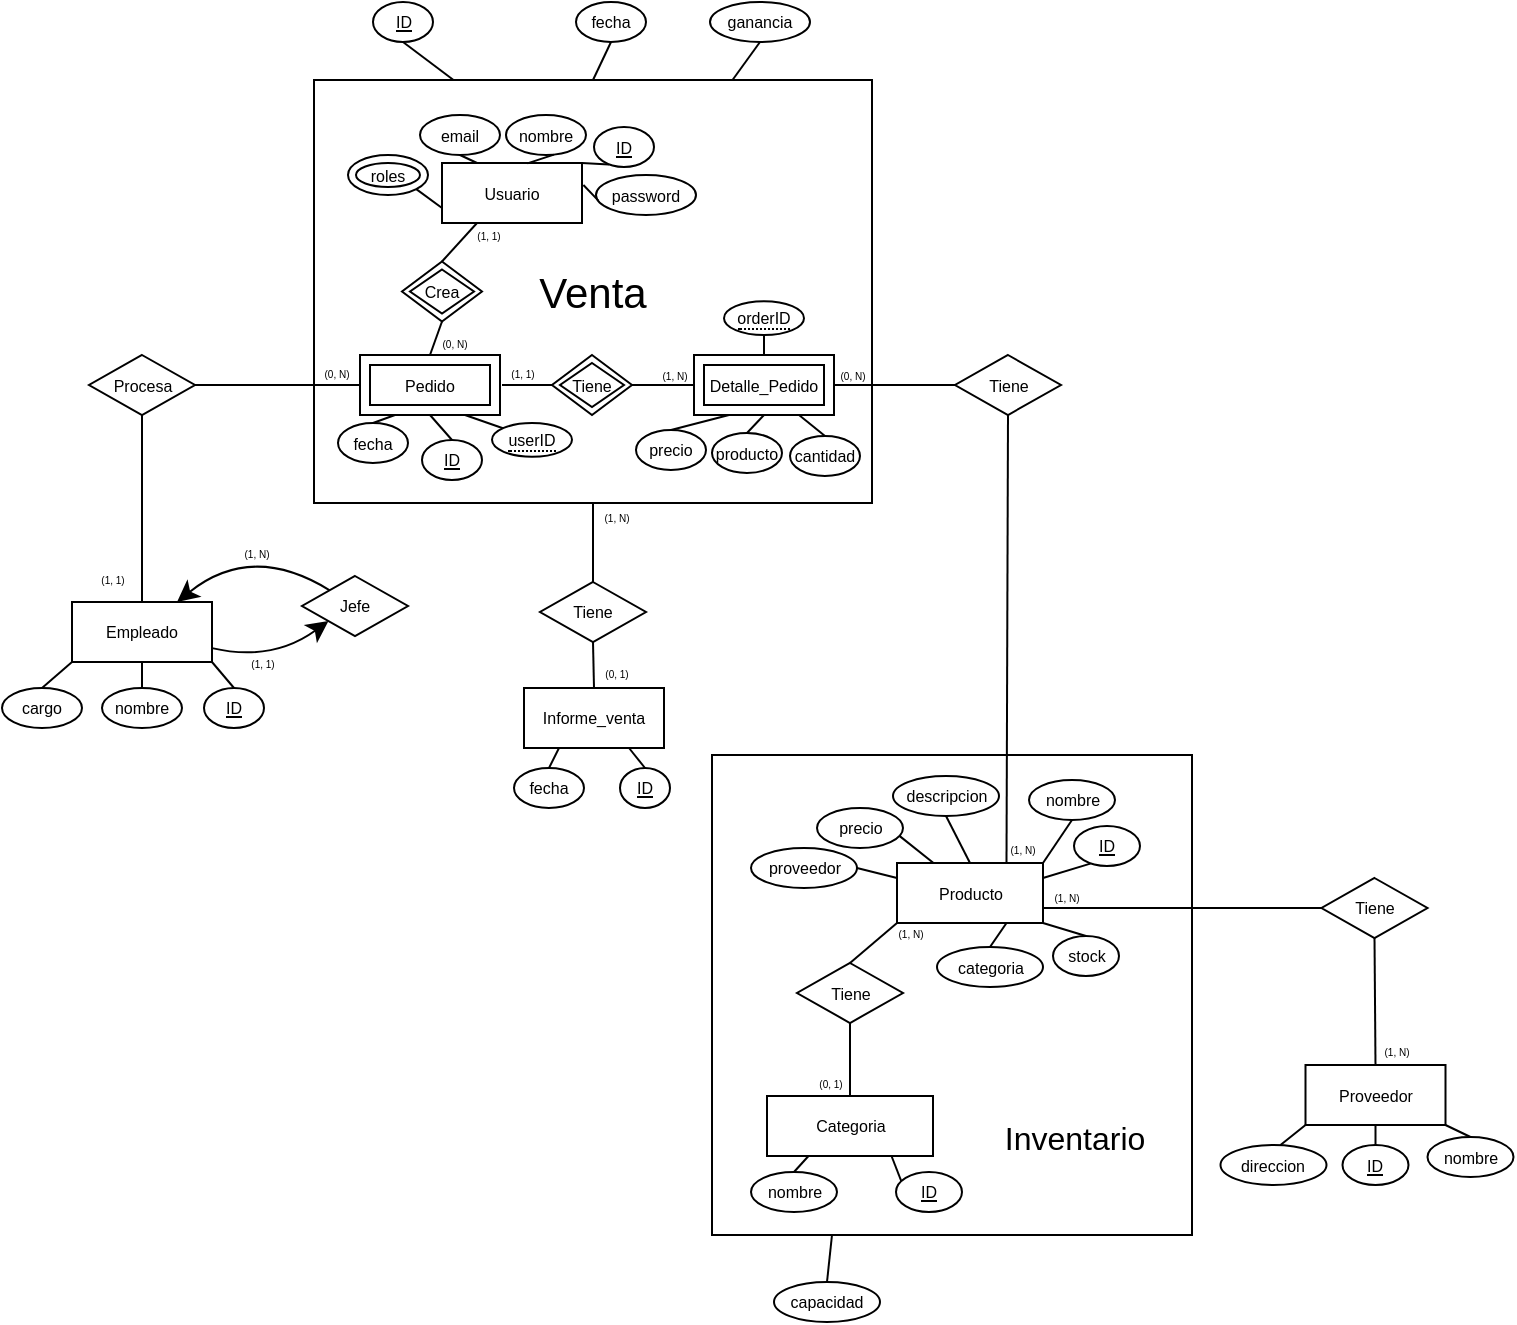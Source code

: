 <mxfile version="22.0.4" type="github">
  <diagram id="R2lEEEUBdFMjLlhIrx00" name="Page-1">
    <mxGraphModel dx="670" dy="298" grid="1" gridSize="10" guides="1" tooltips="1" connect="1" arrows="1" fold="1" page="1" pageScale="1" pageWidth="850" pageHeight="1100" background="none" math="0" shadow="0" extFonts="Permanent Marker^https://fonts.googleapis.com/css?family=Permanent+Marker">
      <root>
        <mxCell id="0" />
        <mxCell id="1" parent="0" />
        <mxCell id="mN9uIAr1oCqCLTwYiSw4-183" value="" style="whiteSpace=wrap;html=1;aspect=fixed;fontSize=16;" parent="1" vertex="1">
          <mxGeometry x="403" y="587.5" width="240" height="240" as="geometry" />
        </mxCell>
        <mxCell id="mN9uIAr1oCqCLTwYiSw4-112" value="Venta" style="whiteSpace=wrap;html=1;align=center;fontSize=21;shadow=0;" parent="1" vertex="1">
          <mxGeometry x="204" y="250" width="279" height="211.5" as="geometry" />
        </mxCell>
        <mxCell id="mN9uIAr1oCqCLTwYiSw4-1" value="Usuario" style="rounded=0;whiteSpace=wrap;html=1;fontSize=8;labelBackgroundColor=none;shadow=0;" parent="1" vertex="1">
          <mxGeometry x="268" y="291.5" width="70" height="30" as="geometry" />
        </mxCell>
        <mxCell id="mN9uIAr1oCqCLTwYiSw4-2" value="" style="endArrow=none;html=1;rounded=0;exitX=1;exitY=0;exitDx=0;exitDy=0;entryX=0.248;entryY=0.94;entryDx=0;entryDy=0;entryPerimeter=0;labelBackgroundColor=none;fontColor=default;shadow=0;" parent="1" source="mN9uIAr1oCqCLTwYiSw4-1" target="mN9uIAr1oCqCLTwYiSw4-3" edge="1">
          <mxGeometry width="50" height="50" relative="1" as="geometry">
            <mxPoint x="348" y="331.5" as="sourcePoint" />
            <mxPoint x="358" y="281.5" as="targetPoint" />
          </mxGeometry>
        </mxCell>
        <mxCell id="mN9uIAr1oCqCLTwYiSw4-3" value="&lt;u style=&quot;font-size: 8px;&quot;&gt;ID&lt;/u&gt;" style="ellipse;whiteSpace=wrap;html=1;rounded=0;labelBackgroundColor=none;fontSize=8;shadow=0;" parent="1" vertex="1">
          <mxGeometry x="344" y="273.5" width="30" height="20" as="geometry" />
        </mxCell>
        <mxCell id="mN9uIAr1oCqCLTwYiSw4-4" value="&lt;font style=&quot;font-size: 8px;&quot;&gt;nombre&lt;/font&gt;" style="ellipse;whiteSpace=wrap;html=1;rounded=0;labelBackgroundColor=none;fontSize=8;shadow=0;" parent="1" vertex="1">
          <mxGeometry x="300" y="267.5" width="40" height="20" as="geometry" />
        </mxCell>
        <mxCell id="mN9uIAr1oCqCLTwYiSw4-5" value="" style="endArrow=none;html=1;rounded=0;entryX=0.6;entryY=0.99;entryDx=0;entryDy=0;entryPerimeter=0;exitX=0.61;exitY=0.007;exitDx=0;exitDy=0;exitPerimeter=0;labelBackgroundColor=none;fontColor=default;shadow=0;" parent="1" source="mN9uIAr1oCqCLTwYiSw4-1" target="mN9uIAr1oCqCLTwYiSw4-4" edge="1">
          <mxGeometry width="50" height="50" relative="1" as="geometry">
            <mxPoint x="288" y="311.5" as="sourcePoint" />
            <mxPoint x="318" y="281.5" as="targetPoint" />
            <Array as="points" />
          </mxGeometry>
        </mxCell>
        <mxCell id="mN9uIAr1oCqCLTwYiSw4-6" value="email" style="ellipse;whiteSpace=wrap;html=1;rounded=0;labelBackgroundColor=none;fontSize=8;shadow=0;" parent="1" vertex="1">
          <mxGeometry x="257" y="267.5" width="40" height="20" as="geometry" />
        </mxCell>
        <mxCell id="mN9uIAr1oCqCLTwYiSw4-7" value="" style="endArrow=none;html=1;rounded=0;entryX=0.5;entryY=1;entryDx=0;entryDy=0;exitX=0.25;exitY=0;exitDx=0;exitDy=0;labelBackgroundColor=none;fontColor=default;shadow=0;" parent="1" source="mN9uIAr1oCqCLTwYiSw4-1" target="mN9uIAr1oCqCLTwYiSw4-6" edge="1">
          <mxGeometry width="50" height="50" relative="1" as="geometry">
            <mxPoint x="218" y="341.5" as="sourcePoint" />
            <mxPoint x="268" y="291.5" as="targetPoint" />
          </mxGeometry>
        </mxCell>
        <mxCell id="mN9uIAr1oCqCLTwYiSw4-9" value="&lt;font style=&quot;font-size: 8px;&quot;&gt;password&lt;/font&gt;" style="ellipse;whiteSpace=wrap;html=1;rounded=0;labelBackgroundColor=none;fontSize=8;shadow=0;" parent="1" vertex="1">
          <mxGeometry x="345" y="297.5" width="50" height="20" as="geometry" />
        </mxCell>
        <mxCell id="mN9uIAr1oCqCLTwYiSw4-11" value="" style="endArrow=none;html=1;rounded=0;entryX=0.024;entryY=0.64;entryDx=0;entryDy=0;entryPerimeter=0;exitX=1.01;exitY=0.367;exitDx=0;exitDy=0;exitPerimeter=0;labelBackgroundColor=none;fontColor=default;shadow=0;" parent="1" source="mN9uIAr1oCqCLTwYiSw4-1" target="mN9uIAr1oCqCLTwYiSw4-9" edge="1">
          <mxGeometry width="50" height="50" relative="1" as="geometry">
            <mxPoint x="338" y="381.5" as="sourcePoint" />
            <mxPoint x="388" y="331.5" as="targetPoint" />
          </mxGeometry>
        </mxCell>
        <mxCell id="mN9uIAr1oCqCLTwYiSw4-24" value="" style="endArrow=none;html=1;rounded=0;entryX=0;entryY=0.75;entryDx=0;entryDy=0;exitX=1;exitY=1;exitDx=0;exitDy=0;labelBackgroundColor=none;fontColor=default;shadow=0;" parent="1" source="mN9uIAr1oCqCLTwYiSw4-73" target="mN9uIAr1oCqCLTwYiSw4-1" edge="1">
          <mxGeometry width="50" height="50" relative="1" as="geometry">
            <mxPoint x="308" y="341.5" as="sourcePoint" />
            <mxPoint x="408" y="331.5" as="targetPoint" />
          </mxGeometry>
        </mxCell>
        <mxCell id="mN9uIAr1oCqCLTwYiSw4-33" value="Producto" style="rounded=0;whiteSpace=wrap;html=1;fontSize=8;labelBackgroundColor=none;shadow=0;" parent="1" vertex="1">
          <mxGeometry x="495.5" y="641.5" width="73" height="30" as="geometry" />
        </mxCell>
        <mxCell id="mN9uIAr1oCqCLTwYiSw4-34" value="" style="endArrow=none;html=1;rounded=0;exitX=1;exitY=0.25;exitDx=0;exitDy=0;entryX=0.248;entryY=0.94;entryDx=0;entryDy=0;entryPerimeter=0;labelBackgroundColor=none;fontColor=default;shadow=0;" parent="1" source="mN9uIAr1oCqCLTwYiSw4-33" target="mN9uIAr1oCqCLTwYiSw4-35" edge="1">
          <mxGeometry width="50" height="50" relative="1" as="geometry">
            <mxPoint x="575.5" y="681.5" as="sourcePoint" />
            <mxPoint x="585.5" y="631.5" as="targetPoint" />
          </mxGeometry>
        </mxCell>
        <mxCell id="mN9uIAr1oCqCLTwYiSw4-35" value="&lt;u style=&quot;font-size: 8px;&quot;&gt;ID&lt;/u&gt;" style="ellipse;whiteSpace=wrap;html=1;rounded=0;labelBackgroundColor=none;fontSize=8;shadow=0;" parent="1" vertex="1">
          <mxGeometry x="584" y="623" width="33" height="20" as="geometry" />
        </mxCell>
        <mxCell id="mN9uIAr1oCqCLTwYiSw4-36" value="&lt;font style=&quot;font-size: 8px;&quot;&gt;nombre&lt;/font&gt;" style="ellipse;whiteSpace=wrap;html=1;rounded=0;labelBackgroundColor=none;fontSize=8;shadow=0;" parent="1" vertex="1">
          <mxGeometry x="561.5" y="600" width="43" height="20" as="geometry" />
        </mxCell>
        <mxCell id="mN9uIAr1oCqCLTwYiSw4-37" value="" style="endArrow=none;html=1;rounded=0;entryX=0.5;entryY=1;entryDx=0;entryDy=0;exitX=1;exitY=0;exitDx=0;exitDy=0;labelBackgroundColor=none;fontColor=default;shadow=0;" parent="1" source="mN9uIAr1oCqCLTwYiSw4-33" target="mN9uIAr1oCqCLTwYiSw4-36" edge="1">
          <mxGeometry width="50" height="50" relative="1" as="geometry">
            <mxPoint x="515.5" y="661.5" as="sourcePoint" />
            <mxPoint x="545.5" y="631.5" as="targetPoint" />
            <Array as="points" />
          </mxGeometry>
        </mxCell>
        <mxCell id="mN9uIAr1oCqCLTwYiSw4-38" value="descripcion" style="ellipse;whiteSpace=wrap;html=1;rounded=0;labelBackgroundColor=none;fontSize=8;shadow=0;" parent="1" vertex="1">
          <mxGeometry x="493.5" y="598" width="53" height="20" as="geometry" />
        </mxCell>
        <mxCell id="mN9uIAr1oCqCLTwYiSw4-39" value="" style="endArrow=none;html=1;rounded=0;exitX=0.5;exitY=0;exitDx=0;exitDy=0;labelBackgroundColor=none;fontColor=default;shadow=0;entryX=0.5;entryY=1;entryDx=0;entryDy=0;" parent="1" source="mN9uIAr1oCqCLTwYiSw4-33" target="mN9uIAr1oCqCLTwYiSw4-38" edge="1">
          <mxGeometry width="50" height="50" relative="1" as="geometry">
            <mxPoint x="445.5" y="691.5" as="sourcePoint" />
            <mxPoint x="514" y="621" as="targetPoint" />
          </mxGeometry>
        </mxCell>
        <mxCell id="mN9uIAr1oCqCLTwYiSw4-40" value="&lt;font style=&quot;font-size: 8px;&quot;&gt;stock&lt;/font&gt;" style="ellipse;whiteSpace=wrap;html=1;rounded=0;labelBackgroundColor=none;fontSize=8;shadow=0;" parent="1" vertex="1">
          <mxGeometry x="573.5" y="678" width="33" height="20" as="geometry" />
        </mxCell>
        <mxCell id="mN9uIAr1oCqCLTwYiSw4-41" value="" style="endArrow=none;html=1;rounded=0;entryX=0.5;entryY=0;entryDx=0;entryDy=0;exitX=1;exitY=1;exitDx=0;exitDy=0;labelBackgroundColor=none;fontColor=default;shadow=0;" parent="1" source="mN9uIAr1oCqCLTwYiSw4-33" target="mN9uIAr1oCqCLTwYiSw4-40" edge="1">
          <mxGeometry width="50" height="50" relative="1" as="geometry">
            <mxPoint x="565.5" y="731.5" as="sourcePoint" />
            <mxPoint x="615.5" y="681.5" as="targetPoint" />
          </mxGeometry>
        </mxCell>
        <mxCell id="mN9uIAr1oCqCLTwYiSw4-42" value="precio" style="ellipse;whiteSpace=wrap;html=1;rounded=0;labelBackgroundColor=none;fontSize=8;shadow=0;" parent="1" vertex="1">
          <mxGeometry x="455.5" y="614" width="43" height="20" as="geometry" />
        </mxCell>
        <mxCell id="mN9uIAr1oCqCLTwYiSw4-43" value="" style="endArrow=none;html=1;rounded=0;entryX=0.955;entryY=0.69;entryDx=0;entryDy=0;entryPerimeter=0;exitX=0.25;exitY=0;exitDx=0;exitDy=0;labelBackgroundColor=none;fontColor=default;shadow=0;" parent="1" source="mN9uIAr1oCqCLTwYiSw4-33" target="mN9uIAr1oCqCLTwYiSw4-42" edge="1">
          <mxGeometry width="50" height="50" relative="1" as="geometry">
            <mxPoint x="515.5" y="731.5" as="sourcePoint" />
            <mxPoint x="565.5" y="681.5" as="targetPoint" />
          </mxGeometry>
        </mxCell>
        <mxCell id="mN9uIAr1oCqCLTwYiSw4-56" value="Categoria" style="rounded=0;whiteSpace=wrap;html=1;fontSize=8;labelBackgroundColor=none;shadow=0;" parent="1" vertex="1">
          <mxGeometry x="430.5" y="758" width="83" height="30" as="geometry" />
        </mxCell>
        <mxCell id="mN9uIAr1oCqCLTwYiSw4-57" value="" style="endArrow=none;html=1;rounded=0;exitX=0.75;exitY=1;exitDx=0;exitDy=0;entryX=0.248;entryY=0.94;entryDx=0;entryDy=0;entryPerimeter=0;labelBackgroundColor=none;fontColor=default;shadow=0;" parent="1" source="mN9uIAr1oCqCLTwYiSw4-56" target="mN9uIAr1oCqCLTwYiSw4-58" edge="1">
          <mxGeometry width="50" height="50" relative="1" as="geometry">
            <mxPoint x="482.5" y="802" as="sourcePoint" />
            <mxPoint x="492.5" y="752" as="targetPoint" />
          </mxGeometry>
        </mxCell>
        <mxCell id="mN9uIAr1oCqCLTwYiSw4-58" value="&lt;u style=&quot;font-size: 8px;&quot;&gt;ID&lt;/u&gt;" style="ellipse;whiteSpace=wrap;html=1;rounded=0;labelBackgroundColor=none;fontSize=8;shadow=0;" parent="1" vertex="1">
          <mxGeometry x="495" y="796" width="33" height="20" as="geometry" />
        </mxCell>
        <mxCell id="mN9uIAr1oCqCLTwYiSw4-59" value="&lt;font style=&quot;font-size: 8px;&quot;&gt;nombre&lt;/font&gt;" style="ellipse;whiteSpace=wrap;html=1;rounded=0;labelBackgroundColor=none;fontSize=8;shadow=0;" parent="1" vertex="1">
          <mxGeometry x="422.5" y="796" width="43" height="20" as="geometry" />
        </mxCell>
        <mxCell id="mN9uIAr1oCqCLTwYiSw4-60" value="" style="endArrow=none;html=1;rounded=0;entryX=0.5;entryY=0;entryDx=0;entryDy=0;exitX=0.25;exitY=1;exitDx=0;exitDy=0;labelBackgroundColor=none;fontColor=default;shadow=0;" parent="1" source="mN9uIAr1oCqCLTwYiSw4-56" target="mN9uIAr1oCqCLTwYiSw4-59" edge="1">
          <mxGeometry width="50" height="50" relative="1" as="geometry">
            <mxPoint x="422.5" y="782" as="sourcePoint" />
            <mxPoint x="452.5" y="752" as="targetPoint" />
            <Array as="points" />
          </mxGeometry>
        </mxCell>
        <mxCell id="mN9uIAr1oCqCLTwYiSw4-67" value="categoria" style="ellipse;whiteSpace=wrap;html=1;rounded=0;labelBackgroundColor=none;fontSize=8;shadow=0;" parent="1" vertex="1">
          <mxGeometry x="515.5" y="683.5" width="53" height="20" as="geometry" />
        </mxCell>
        <mxCell id="mN9uIAr1oCqCLTwYiSw4-68" value="" style="endArrow=none;html=1;rounded=0;fontSize=12;startSize=8;endSize=8;curved=1;entryX=0.75;entryY=1;entryDx=0;entryDy=0;exitX=0.5;exitY=0;exitDx=0;exitDy=0;labelBackgroundColor=none;fontColor=default;shadow=0;" parent="1" source="mN9uIAr1oCqCLTwYiSw4-67" target="mN9uIAr1oCqCLTwYiSw4-33" edge="1">
          <mxGeometry width="50" height="50" relative="1" as="geometry">
            <mxPoint x="395.5" y="741.5" as="sourcePoint" />
            <mxPoint x="445.5" y="691.5" as="targetPoint" />
          </mxGeometry>
        </mxCell>
        <mxCell id="mN9uIAr1oCqCLTwYiSw4-70" value="" style="endArrow=none;html=1;rounded=0;fontSize=12;startSize=8;endSize=8;curved=1;exitX=0.5;exitY=0;exitDx=0;exitDy=0;labelBackgroundColor=none;fontColor=default;shadow=0;" parent="1" source="mN9uIAr1oCqCLTwYiSw4-56" target="mN9uIAr1oCqCLTwYiSw4-77" edge="1">
          <mxGeometry width="50" height="50" relative="1" as="geometry">
            <mxPoint x="420.5" y="761.5" as="sourcePoint" />
            <mxPoint x="453.1" y="720.1" as="targetPoint" />
          </mxGeometry>
        </mxCell>
        <mxCell id="mN9uIAr1oCqCLTwYiSw4-72" value="" style="endArrow=none;html=1;rounded=0;fontSize=12;startSize=8;endSize=8;curved=1;exitX=0.5;exitY=0;exitDx=0;exitDy=0;entryX=0;entryY=1;entryDx=0;entryDy=0;labelBackgroundColor=none;fontColor=default;shadow=0;" parent="1" source="mN9uIAr1oCqCLTwYiSw4-77" target="mN9uIAr1oCqCLTwYiSw4-33" edge="1">
          <mxGeometry width="50" height="50" relative="1" as="geometry">
            <mxPoint x="459.1" y="704.1" as="sourcePoint" />
            <mxPoint x="499.5" y="671.5" as="targetPoint" />
          </mxGeometry>
        </mxCell>
        <mxCell id="mN9uIAr1oCqCLTwYiSw4-73" value="roles" style="ellipse;shape=doubleEllipse;whiteSpace=wrap;html=1;fontSize=8;rounded=0;labelBackgroundColor=none;shadow=0;" parent="1" vertex="1">
          <mxGeometry x="221" y="287.5" width="40" height="20" as="geometry" />
        </mxCell>
        <mxCell id="mN9uIAr1oCqCLTwYiSw4-74" style="edgeStyle=none;curved=1;rounded=0;orthogonalLoop=1;jettySize=auto;html=1;exitX=1;exitY=0.5;exitDx=0;exitDy=0;fontSize=12;startSize=8;endSize=8;shadow=0;" parent="1" source="mN9uIAr1oCqCLTwYiSw4-67" target="mN9uIAr1oCqCLTwYiSw4-67" edge="1">
          <mxGeometry relative="1" as="geometry" />
        </mxCell>
        <mxCell id="mN9uIAr1oCqCLTwYiSw4-77" value="Tiene" style="shape=rhombus;perimeter=rhombusPerimeter;whiteSpace=wrap;html=1;align=center;fontSize=8;shadow=0;" parent="1" vertex="1">
          <mxGeometry x="445.5" y="691.5" width="53" height="30" as="geometry" />
        </mxCell>
        <mxCell id="mN9uIAr1oCqCLTwYiSw4-81" value="&lt;span style=&quot;font-size: 5px;&quot;&gt;(1, N)&lt;/span&gt;" style="text;html=1;align=center;verticalAlign=middle;resizable=0;points=[];autosize=1;strokeColor=none;fillColor=none;fontSize=16;shadow=0;" parent="1" vertex="1">
          <mxGeometry x="481.5" y="657.5" width="40" height="30" as="geometry" />
        </mxCell>
        <mxCell id="mN9uIAr1oCqCLTwYiSw4-83" value="&lt;font style=&quot;font-size: 5px;&quot;&gt;(0, 1)&lt;/font&gt;" style="text;html=1;align=center;verticalAlign=middle;resizable=0;points=[];autosize=1;strokeColor=none;fillColor=none;fontSize=16;shadow=0;" parent="1" vertex="1">
          <mxGeometry x="442" y="733" width="40" height="30" as="geometry" />
        </mxCell>
        <mxCell id="mN9uIAr1oCqCLTwYiSw4-88" value="" style="endArrow=none;html=1;rounded=0;fontSize=12;startSize=8;endSize=8;curved=1;exitX=0.75;exitY=1;exitDx=0;exitDy=0;entryX=0;entryY=0;entryDx=0;entryDy=0;shadow=0;" parent="1" source="mN9uIAr1oCqCLTwYiSw4-134" target="mN9uIAr1oCqCLTwYiSw4-144" edge="1">
          <mxGeometry width="50" height="50" relative="1" as="geometry">
            <mxPoint x="280.5" y="417.5" as="sourcePoint" />
            <mxPoint x="298.75" y="424.13" as="targetPoint" />
          </mxGeometry>
        </mxCell>
        <mxCell id="mN9uIAr1oCqCLTwYiSw4-89" value="fecha" style="ellipse;whiteSpace=wrap;html=1;align=center;fontSize=8;shadow=0;" parent="1" vertex="1">
          <mxGeometry x="216" y="421.5" width="35" height="20" as="geometry" />
        </mxCell>
        <mxCell id="mN9uIAr1oCqCLTwYiSw4-90" value="" style="endArrow=none;html=1;rounded=0;fontSize=12;startSize=8;endSize=8;curved=1;entryX=0.25;entryY=1;entryDx=0;entryDy=0;exitX=0.5;exitY=0;exitDx=0;exitDy=0;shadow=0;" parent="1" source="mN9uIAr1oCqCLTwYiSw4-89" target="mN9uIAr1oCqCLTwYiSw4-134" edge="1">
          <mxGeometry width="50" height="50" relative="1" as="geometry">
            <mxPoint x="103" y="357.5" as="sourcePoint" />
            <mxPoint x="245.5" y="417.5" as="targetPoint" />
          </mxGeometry>
        </mxCell>
        <mxCell id="mN9uIAr1oCqCLTwYiSw4-92" value="Detalle_Pedido" style="shape=ext;margin=3;double=1;whiteSpace=wrap;html=1;align=center;fontSize=8;shadow=0;" parent="1" vertex="1">
          <mxGeometry x="394" y="387.5" width="70" height="30" as="geometry" />
        </mxCell>
        <mxCell id="mN9uIAr1oCqCLTwYiSw4-96" value="cantidad" style="ellipse;whiteSpace=wrap;html=1;align=center;fontSize=8;shadow=0;" parent="1" vertex="1">
          <mxGeometry x="442" y="428" width="35" height="20" as="geometry" />
        </mxCell>
        <mxCell id="mN9uIAr1oCqCLTwYiSw4-97" value="precio" style="ellipse;whiteSpace=wrap;html=1;align=center;fontSize=8;shadow=0;" parent="1" vertex="1">
          <mxGeometry x="365" y="425" width="35" height="20" as="geometry" />
        </mxCell>
        <mxCell id="mN9uIAr1oCqCLTwYiSw4-99" value="" style="endArrow=none;html=1;rounded=0;fontSize=12;startSize=8;endSize=8;curved=1;entryX=0.25;entryY=1;entryDx=0;entryDy=0;exitX=0.5;exitY=0;exitDx=0;exitDy=0;shadow=0;" parent="1" source="mN9uIAr1oCqCLTwYiSw4-97" target="mN9uIAr1oCqCLTwYiSw4-92" edge="1">
          <mxGeometry width="50" height="50" relative="1" as="geometry">
            <mxPoint x="293" y="417.5" as="sourcePoint" />
            <mxPoint x="343" y="367.5" as="targetPoint" />
          </mxGeometry>
        </mxCell>
        <mxCell id="mN9uIAr1oCqCLTwYiSw4-100" value="" style="endArrow=none;html=1;rounded=0;fontSize=12;startSize=8;endSize=8;curved=1;entryX=0.75;entryY=1;entryDx=0;entryDy=0;exitX=0.5;exitY=0;exitDx=0;exitDy=0;shadow=0;" parent="1" source="mN9uIAr1oCqCLTwYiSw4-96" target="mN9uIAr1oCqCLTwYiSw4-92" edge="1">
          <mxGeometry width="50" height="50" relative="1" as="geometry">
            <mxPoint x="293" y="417.5" as="sourcePoint" />
            <mxPoint x="343" y="367.5" as="targetPoint" />
          </mxGeometry>
        </mxCell>
        <mxCell id="mN9uIAr1oCqCLTwYiSw4-102" value="Tiene" style="shape=rhombus;double=1;perimeter=rhombusPerimeter;whiteSpace=wrap;html=1;align=center;fontSize=8;shadow=0;" parent="1" vertex="1">
          <mxGeometry x="323" y="387.5" width="40" height="30" as="geometry" />
        </mxCell>
        <mxCell id="mN9uIAr1oCqCLTwYiSw4-103" value="" style="endArrow=none;html=1;rounded=0;fontSize=12;startSize=8;endSize=8;curved=1;entryX=0;entryY=0.5;entryDx=0;entryDy=0;exitX=1;exitY=0.5;exitDx=0;exitDy=0;shadow=0;" parent="1" source="mN9uIAr1oCqCLTwYiSw4-102" target="mN9uIAr1oCqCLTwYiSw4-92" edge="1">
          <mxGeometry width="50" height="50" relative="1" as="geometry">
            <mxPoint x="293" y="417.5" as="sourcePoint" />
            <mxPoint x="343" y="367.5" as="targetPoint" />
          </mxGeometry>
        </mxCell>
        <mxCell id="mN9uIAr1oCqCLTwYiSw4-104" value="" style="endArrow=none;html=1;rounded=0;fontSize=12;startSize=8;endSize=8;curved=1;entryX=0;entryY=0.5;entryDx=0;entryDy=0;exitX=1;exitY=0.5;exitDx=0;exitDy=0;shadow=0;" parent="1" target="mN9uIAr1oCqCLTwYiSw4-102" edge="1">
          <mxGeometry width="50" height="50" relative="1" as="geometry">
            <mxPoint x="298" y="402.5" as="sourcePoint" />
            <mxPoint x="343" y="367.5" as="targetPoint" />
          </mxGeometry>
        </mxCell>
        <mxCell id="mN9uIAr1oCqCLTwYiSw4-105" value="&lt;span style=&quot;font-size: 5px;&quot;&gt;(1, N)&lt;/span&gt;" style="text;html=1;align=center;verticalAlign=middle;resizable=0;points=[];autosize=1;strokeColor=none;fillColor=none;fontSize=16;shadow=0;" parent="1" vertex="1">
          <mxGeometry x="364" y="378.5" width="40" height="30" as="geometry" />
        </mxCell>
        <mxCell id="mN9uIAr1oCqCLTwYiSw4-106" value="&lt;span style=&quot;font-size: 5px;&quot;&gt;(1, 1)&lt;/span&gt;" style="text;html=1;align=center;verticalAlign=middle;resizable=0;points=[];autosize=1;strokeColor=none;fillColor=none;fontSize=16;shadow=0;" parent="1" vertex="1">
          <mxGeometry x="288" y="377.5" width="40" height="30" as="geometry" />
        </mxCell>
        <mxCell id="mN9uIAr1oCqCLTwYiSw4-108" value="" style="endArrow=none;html=1;rounded=0;fontSize=12;startSize=8;endSize=8;curved=1;entryX=0.25;entryY=1;entryDx=0;entryDy=0;exitX=0.5;exitY=0;exitDx=0;exitDy=0;shadow=0;" parent="1" source="kKxFOqzeufNMYZFmBg-2-7" target="mN9uIAr1oCqCLTwYiSw4-1" edge="1">
          <mxGeometry width="50" height="50" relative="1" as="geometry">
            <mxPoint x="271" y="340.75" as="sourcePoint" />
            <mxPoint x="303" y="331.5" as="targetPoint" />
          </mxGeometry>
        </mxCell>
        <mxCell id="mN9uIAr1oCqCLTwYiSw4-109" value="" style="endArrow=none;html=1;rounded=0;fontSize=12;startSize=8;endSize=8;curved=1;entryX=0.5;entryY=1;entryDx=0;entryDy=0;exitX=0.5;exitY=0;exitDx=0;exitDy=0;shadow=0;" parent="1" source="mN9uIAr1oCqCLTwYiSw4-134" target="kKxFOqzeufNMYZFmBg-2-7" edge="1">
          <mxGeometry width="50" height="50" relative="1" as="geometry">
            <mxPoint x="263" y="387.5" as="sourcePoint" />
            <mxPoint x="271" y="370.75" as="targetPoint" />
          </mxGeometry>
        </mxCell>
        <mxCell id="mN9uIAr1oCqCLTwYiSw4-110" value="&lt;span style=&quot;font-size: 5px;&quot;&gt;(1, 1)&lt;/span&gt;" style="text;html=1;align=center;verticalAlign=middle;resizable=0;points=[];autosize=1;strokeColor=none;fillColor=none;fontSize=16;shadow=0;" parent="1" vertex="1">
          <mxGeometry x="271" y="308.5" width="40" height="30" as="geometry" />
        </mxCell>
        <mxCell id="mN9uIAr1oCqCLTwYiSw4-111" value="&lt;span style=&quot;font-size: 5px;&quot;&gt;(0, N)&lt;/span&gt;" style="text;html=1;align=center;verticalAlign=middle;resizable=0;points=[];autosize=1;strokeColor=none;fillColor=none;fontSize=16;shadow=0;" parent="1" vertex="1">
          <mxGeometry x="253.5" y="362.63" width="40" height="30" as="geometry" />
        </mxCell>
        <mxCell id="mN9uIAr1oCqCLTwYiSw4-113" value="Informe_venta" style="whiteSpace=wrap;html=1;align=center;fontSize=8;shadow=0;" parent="1" vertex="1">
          <mxGeometry x="309" y="554" width="70" height="30" as="geometry" />
        </mxCell>
        <mxCell id="mN9uIAr1oCqCLTwYiSw4-114" value="proveedor" style="ellipse;whiteSpace=wrap;html=1;rounded=0;labelBackgroundColor=none;fontSize=8;shadow=0;" parent="1" vertex="1">
          <mxGeometry x="422.5" y="634" width="53" height="20" as="geometry" />
        </mxCell>
        <mxCell id="mN9uIAr1oCqCLTwYiSw4-116" value="Proveedor" style="whiteSpace=wrap;html=1;align=center;fontSize=8;shadow=0;" parent="1" vertex="1">
          <mxGeometry x="699.75" y="742.5" width="70" height="30" as="geometry" />
        </mxCell>
        <mxCell id="mN9uIAr1oCqCLTwYiSw4-118" value="" style="endArrow=none;html=1;rounded=0;fontSize=12;startSize=8;endSize=8;curved=1;entryX=0;entryY=0.25;entryDx=0;entryDy=0;exitX=1;exitY=0.5;exitDx=0;exitDy=0;shadow=0;" parent="1" source="mN9uIAr1oCqCLTwYiSw4-114" target="mN9uIAr1oCqCLTwYiSw4-33" edge="1">
          <mxGeometry width="50" height="50" relative="1" as="geometry">
            <mxPoint x="385.5" y="738" as="sourcePoint" />
            <mxPoint x="429.594" y="626" as="targetPoint" />
          </mxGeometry>
        </mxCell>
        <mxCell id="mN9uIAr1oCqCLTwYiSw4-119" value="&lt;font style=&quot;font-size: 8px;&quot;&gt;nombre&lt;/font&gt;" style="ellipse;whiteSpace=wrap;html=1;rounded=0;labelBackgroundColor=none;fontSize=8;shadow=0;" parent="1" vertex="1">
          <mxGeometry x="760.75" y="778.5" width="43" height="20" as="geometry" />
        </mxCell>
        <mxCell id="mN9uIAr1oCqCLTwYiSw4-120" value="&lt;u style=&quot;font-size: 8px;&quot;&gt;ID&lt;/u&gt;" style="ellipse;whiteSpace=wrap;html=1;rounded=0;labelBackgroundColor=none;fontSize=8;shadow=0;" parent="1" vertex="1">
          <mxGeometry x="718.25" y="782.5" width="33" height="20" as="geometry" />
        </mxCell>
        <mxCell id="mN9uIAr1oCqCLTwYiSw4-121" value="direccion" style="ellipse;whiteSpace=wrap;html=1;rounded=0;labelBackgroundColor=none;fontSize=8;shadow=0;" parent="1" vertex="1">
          <mxGeometry x="657.25" y="782.5" width="53" height="20" as="geometry" />
        </mxCell>
        <mxCell id="mN9uIAr1oCqCLTwYiSw4-122" value="" style="endArrow=none;html=1;rounded=0;fontSize=12;startSize=8;endSize=8;curved=1;exitX=0.5;exitY=0;exitDx=0;exitDy=0;entryX=0;entryY=1;entryDx=0;entryDy=0;labelBackgroundColor=none;fontColor=default;shadow=0;" parent="1" target="mN9uIAr1oCqCLTwYiSw4-116" edge="1">
          <mxGeometry width="50" height="50" relative="1" as="geometry">
            <mxPoint x="687.25" y="782.5" as="sourcePoint" />
            <mxPoint x="650.75" y="747" as="targetPoint" />
          </mxGeometry>
        </mxCell>
        <mxCell id="mN9uIAr1oCqCLTwYiSw4-123" value="" style="endArrow=none;html=1;rounded=0;fontSize=12;startSize=8;endSize=8;curved=1;exitX=0.5;exitY=0;exitDx=0;exitDy=0;entryX=1;entryY=1;entryDx=0;entryDy=0;labelBackgroundColor=none;fontColor=default;shadow=0;" parent="1" source="mN9uIAr1oCqCLTwYiSw4-119" target="mN9uIAr1oCqCLTwYiSw4-116" edge="1">
          <mxGeometry width="50" height="50" relative="1" as="geometry">
            <mxPoint x="630.75" y="724" as="sourcePoint" />
            <mxPoint x="644.75" y="696" as="targetPoint" />
          </mxGeometry>
        </mxCell>
        <mxCell id="mN9uIAr1oCqCLTwYiSw4-124" value="" style="endArrow=none;html=1;rounded=0;fontSize=12;startSize=8;endSize=8;curved=1;exitX=0.5;exitY=0;exitDx=0;exitDy=0;entryX=0.5;entryY=1;entryDx=0;entryDy=0;labelBackgroundColor=none;fontColor=default;shadow=0;" parent="1" source="mN9uIAr1oCqCLTwYiSw4-120" target="mN9uIAr1oCqCLTwYiSw4-116" edge="1">
          <mxGeometry width="50" height="50" relative="1" as="geometry">
            <mxPoint x="657.25" y="745" as="sourcePoint" />
            <mxPoint x="671.25" y="717" as="targetPoint" />
          </mxGeometry>
        </mxCell>
        <mxCell id="mN9uIAr1oCqCLTwYiSw4-125" value="Tiene" style="shape=rhombus;perimeter=rhombusPerimeter;whiteSpace=wrap;html=1;align=center;fontSize=8;shadow=0;" parent="1" vertex="1">
          <mxGeometry x="707.75" y="649" width="53" height="30" as="geometry" />
        </mxCell>
        <mxCell id="mN9uIAr1oCqCLTwYiSw4-126" value="" style="endArrow=none;html=1;rounded=0;fontSize=12;startSize=8;endSize=8;curved=1;entryX=1;entryY=0.75;entryDx=0;entryDy=0;exitX=0;exitY=0.5;exitDx=0;exitDy=0;shadow=0;" parent="1" source="mN9uIAr1oCqCLTwYiSw4-125" target="mN9uIAr1oCqCLTwYiSw4-33" edge="1">
          <mxGeometry width="50" height="50" relative="1" as="geometry">
            <mxPoint x="455.5" y="801.5" as="sourcePoint" />
            <mxPoint x="505.5" y="751.5" as="targetPoint" />
          </mxGeometry>
        </mxCell>
        <mxCell id="mN9uIAr1oCqCLTwYiSw4-127" value="" style="endArrow=none;html=1;rounded=0;fontSize=12;startSize=8;endSize=8;curved=1;entryX=0.5;entryY=1;entryDx=0;entryDy=0;exitX=0.5;exitY=0;exitDx=0;exitDy=0;shadow=0;" parent="1" source="mN9uIAr1oCqCLTwYiSw4-116" target="mN9uIAr1oCqCLTwYiSw4-125" edge="1">
          <mxGeometry width="50" height="50" relative="1" as="geometry">
            <mxPoint x="727.5" y="706.5" as="sourcePoint" />
            <mxPoint x="758.0" y="726" as="targetPoint" />
          </mxGeometry>
        </mxCell>
        <mxCell id="mN9uIAr1oCqCLTwYiSw4-128" value="&lt;span style=&quot;font-size: 5px;&quot;&gt;(1, N)&lt;/span&gt;" style="text;html=1;align=center;verticalAlign=middle;resizable=0;points=[];autosize=1;strokeColor=none;fillColor=none;fontSize=16;shadow=0;" parent="1" vertex="1">
          <mxGeometry x="724.75" y="716.5" width="40" height="30" as="geometry" />
        </mxCell>
        <mxCell id="mN9uIAr1oCqCLTwYiSw4-129" value="&lt;span style=&quot;font-size: 5px;&quot;&gt;(1, N)&lt;/span&gt;" style="text;html=1;align=center;verticalAlign=middle;resizable=0;points=[];autosize=1;strokeColor=none;fillColor=none;fontSize=16;shadow=0;" parent="1" vertex="1">
          <mxGeometry x="559.5" y="640" width="40" height="30" as="geometry" />
        </mxCell>
        <mxCell id="mN9uIAr1oCqCLTwYiSw4-130" value="fecha" style="ellipse;whiteSpace=wrap;html=1;align=center;fontSize=8;shadow=0;" parent="1" vertex="1">
          <mxGeometry x="304" y="594" width="35" height="20" as="geometry" />
        </mxCell>
        <mxCell id="mN9uIAr1oCqCLTwYiSw4-131" value="" style="endArrow=none;html=1;rounded=0;fontSize=12;startSize=8;endSize=8;curved=1;entryX=0.25;entryY=1;entryDx=0;entryDy=0;exitX=0.5;exitY=0;exitDx=0;exitDy=0;shadow=0;" parent="1" source="mN9uIAr1oCqCLTwYiSw4-130" target="mN9uIAr1oCqCLTwYiSw4-113" edge="1">
          <mxGeometry width="50" height="50" relative="1" as="geometry">
            <mxPoint x="324" y="574" as="sourcePoint" />
            <mxPoint x="374" y="524" as="targetPoint" />
          </mxGeometry>
        </mxCell>
        <mxCell id="mN9uIAr1oCqCLTwYiSw4-132" value="&lt;u&gt;ID&lt;/u&gt;" style="ellipse;whiteSpace=wrap;html=1;align=center;fontSize=8;shadow=0;" parent="1" vertex="1">
          <mxGeometry x="357" y="594" width="25" height="20" as="geometry" />
        </mxCell>
        <mxCell id="mN9uIAr1oCqCLTwYiSw4-133" value="" style="endArrow=none;html=1;rounded=0;fontSize=12;startSize=8;endSize=8;curved=1;entryX=0.75;entryY=1;entryDx=0;entryDy=0;exitX=0.5;exitY=0;exitDx=0;exitDy=0;shadow=0;" parent="1" source="mN9uIAr1oCqCLTwYiSw4-132" target="mN9uIAr1oCqCLTwYiSw4-113" edge="1">
          <mxGeometry width="50" height="50" relative="1" as="geometry">
            <mxPoint x="330" y="604" as="sourcePoint" />
            <mxPoint x="332" y="594" as="targetPoint" />
          </mxGeometry>
        </mxCell>
        <mxCell id="mN9uIAr1oCqCLTwYiSw4-134" value="Pedido" style="shape=ext;margin=3;double=1;whiteSpace=wrap;html=1;align=center;fontSize=8;shadow=0;" parent="1" vertex="1">
          <mxGeometry x="227" y="387.5" width="70" height="30" as="geometry" />
        </mxCell>
        <mxCell id="mN9uIAr1oCqCLTwYiSw4-137" value="" style="endArrow=none;html=1;rounded=0;fontSize=12;startSize=8;endSize=8;curved=1;entryX=0.5;entryY=1;entryDx=0;entryDy=0;exitX=0.5;exitY=0;exitDx=0;exitDy=0;shadow=0;" parent="1" source="mN9uIAr1oCqCLTwYiSw4-141" target="mN9uIAr1oCqCLTwYiSw4-92" edge="1">
          <mxGeometry width="50" height="50" relative="1" as="geometry">
            <mxPoint x="419" y="422.5" as="sourcePoint" />
            <mxPoint x="454" y="401" as="targetPoint" />
          </mxGeometry>
        </mxCell>
        <mxCell id="mN9uIAr1oCqCLTwYiSw4-141" value="producto" style="ellipse;whiteSpace=wrap;html=1;align=center;fontSize=8;shadow=0;" parent="1" vertex="1">
          <mxGeometry x="403" y="426.5" width="35" height="20" as="geometry" />
        </mxCell>
        <mxCell id="mN9uIAr1oCqCLTwYiSw4-142" value="&lt;span style=&quot;border-bottom: 1px dotted; font-size: 8px;&quot;&gt;orderID&lt;/span&gt;" style="ellipse;whiteSpace=wrap;html=1;align=center;fontSize=8;shadow=0;" parent="1" vertex="1">
          <mxGeometry x="409" y="360.63" width="40" height="16.87" as="geometry" />
        </mxCell>
        <mxCell id="mN9uIAr1oCqCLTwYiSw4-143" value="" style="endArrow=none;html=1;rounded=0;fontSize=12;startSize=8;endSize=8;curved=1;entryX=0.5;entryY=1;entryDx=0;entryDy=0;exitX=0.5;exitY=0;exitDx=0;exitDy=0;shadow=0;" parent="1" source="mN9uIAr1oCqCLTwYiSw4-92" target="mN9uIAr1oCqCLTwYiSw4-142" edge="1">
          <mxGeometry width="50" height="50" relative="1" as="geometry">
            <mxPoint x="384" y="411" as="sourcePoint" />
            <mxPoint x="434" y="361" as="targetPoint" />
          </mxGeometry>
        </mxCell>
        <mxCell id="mN9uIAr1oCqCLTwYiSw4-144" value="&lt;span style=&quot;border-bottom: 1px dotted; font-size: 8px;&quot;&gt;userID&lt;/span&gt;" style="ellipse;whiteSpace=wrap;html=1;align=center;fontSize=8;shadow=0;" parent="1" vertex="1">
          <mxGeometry x="293" y="421.5" width="40" height="16.87" as="geometry" />
        </mxCell>
        <mxCell id="mN9uIAr1oCqCLTwYiSw4-146" value="Tiene" style="shape=rhombus;perimeter=rhombusPerimeter;whiteSpace=wrap;html=1;align=center;fontSize=8;shadow=0;" parent="1" vertex="1">
          <mxGeometry x="317" y="501" width="53" height="30" as="geometry" />
        </mxCell>
        <mxCell id="mN9uIAr1oCqCLTwYiSw4-147" value="" style="endArrow=none;html=1;rounded=0;fontSize=12;startSize=8;endSize=8;curved=1;exitX=0.5;exitY=0;exitDx=0;exitDy=0;entryX=0.5;entryY=1;entryDx=0;entryDy=0;" parent="1" source="mN9uIAr1oCqCLTwYiSw4-146" target="mN9uIAr1oCqCLTwYiSw4-112" edge="1">
          <mxGeometry width="50" height="50" relative="1" as="geometry">
            <mxPoint x="534" y="501" as="sourcePoint" />
            <mxPoint x="341" y="460" as="targetPoint" />
          </mxGeometry>
        </mxCell>
        <mxCell id="mN9uIAr1oCqCLTwYiSw4-148" value="" style="endArrow=none;html=1;rounded=0;fontSize=12;startSize=8;endSize=8;curved=1;entryX=0.5;entryY=1;entryDx=0;entryDy=0;exitX=0.5;exitY=0;exitDx=0;exitDy=0;" parent="1" source="mN9uIAr1oCqCLTwYiSw4-113" target="mN9uIAr1oCqCLTwYiSw4-146" edge="1">
          <mxGeometry width="50" height="50" relative="1" as="geometry">
            <mxPoint x="295" y="561" as="sourcePoint" />
            <mxPoint x="304" y="521" as="targetPoint" />
          </mxGeometry>
        </mxCell>
        <mxCell id="mN9uIAr1oCqCLTwYiSw4-149" value="&lt;span style=&quot;font-size: 5px;&quot;&gt;(0, 1)&lt;/span&gt;" style="text;html=1;align=center;verticalAlign=middle;resizable=0;points=[];autosize=1;strokeColor=none;fillColor=none;fontSize=16;shadow=0;" parent="1" vertex="1">
          <mxGeometry x="335" y="528" width="40" height="30" as="geometry" />
        </mxCell>
        <mxCell id="mN9uIAr1oCqCLTwYiSw4-150" value="&lt;span style=&quot;font-size: 5px;&quot;&gt;(1, N)&lt;/span&gt;" style="text;html=1;align=center;verticalAlign=middle;resizable=0;points=[];autosize=1;strokeColor=none;fillColor=none;fontSize=16;shadow=0;" parent="1" vertex="1">
          <mxGeometry x="335" y="450" width="40" height="30" as="geometry" />
        </mxCell>
        <mxCell id="mN9uIAr1oCqCLTwYiSw4-152" value="Tiene" style="shape=rhombus;perimeter=rhombusPerimeter;whiteSpace=wrap;html=1;align=center;fontSize=8;shadow=0;" parent="1" vertex="1">
          <mxGeometry x="524.5" y="387.5" width="53" height="30" as="geometry" />
        </mxCell>
        <mxCell id="mN9uIAr1oCqCLTwYiSw4-153" value="" style="endArrow=none;html=1;rounded=0;fontSize=12;startSize=8;endSize=8;curved=1;exitX=1;exitY=0.5;exitDx=0;exitDy=0;entryX=0;entryY=0.5;entryDx=0;entryDy=0;labelBackgroundColor=none;fontColor=default;shadow=0;" parent="1" source="mN9uIAr1oCqCLTwYiSw4-92" target="mN9uIAr1oCqCLTwYiSw4-152" edge="1">
          <mxGeometry width="50" height="50" relative="1" as="geometry">
            <mxPoint x="504" y="406" as="sourcePoint" />
            <mxPoint x="518" y="379" as="targetPoint" />
          </mxGeometry>
        </mxCell>
        <mxCell id="mN9uIAr1oCqCLTwYiSw4-154" value="" style="endArrow=none;html=1;rounded=0;fontSize=12;startSize=8;endSize=8;curved=1;exitX=0.5;exitY=1;exitDx=0;exitDy=0;labelBackgroundColor=none;fontColor=default;shadow=0;entryX=0.75;entryY=0;entryDx=0;entryDy=0;" parent="1" source="mN9uIAr1oCqCLTwYiSw4-152" target="mN9uIAr1oCqCLTwYiSw4-33" edge="1">
          <mxGeometry width="50" height="50" relative="1" as="geometry">
            <mxPoint x="547" y="329" as="sourcePoint" />
            <mxPoint x="574" y="521" as="targetPoint" />
          </mxGeometry>
        </mxCell>
        <mxCell id="mN9uIAr1oCqCLTwYiSw4-155" value="&lt;span style=&quot;font-size: 5px;&quot;&gt;(1, N)&lt;/span&gt;" style="text;html=1;align=center;verticalAlign=middle;resizable=0;points=[];autosize=1;strokeColor=none;fillColor=none;fontSize=16;shadow=0;" parent="1" vertex="1">
          <mxGeometry x="537.5" y="616" width="40" height="30" as="geometry" />
        </mxCell>
        <mxCell id="mN9uIAr1oCqCLTwYiSw4-156" value="&lt;span style=&quot;font-size: 5px;&quot;&gt;(0, N)&lt;/span&gt;" style="text;html=1;align=center;verticalAlign=middle;resizable=0;points=[];autosize=1;strokeColor=none;fillColor=none;fontSize=16;shadow=0;" parent="1" vertex="1">
          <mxGeometry x="453" y="378.5" width="40" height="30" as="geometry" />
        </mxCell>
        <mxCell id="mN9uIAr1oCqCLTwYiSw4-175" style="edgeStyle=none;curved=1;rounded=0;orthogonalLoop=1;jettySize=auto;html=1;entryX=0;entryY=1;entryDx=0;entryDy=0;fontSize=12;startSize=8;endSize=8;" parent="1" source="mN9uIAr1oCqCLTwYiSw4-157" target="mN9uIAr1oCqCLTwYiSw4-167" edge="1">
          <mxGeometry relative="1" as="geometry">
            <Array as="points">
              <mxPoint x="183" y="541" />
            </Array>
          </mxGeometry>
        </mxCell>
        <mxCell id="mN9uIAr1oCqCLTwYiSw4-157" value="Empleado" style="rounded=0;whiteSpace=wrap;html=1;fontSize=8;labelBackgroundColor=none;shadow=0;" parent="1" vertex="1">
          <mxGeometry x="83" y="511" width="70" height="30" as="geometry" />
        </mxCell>
        <mxCell id="mN9uIAr1oCqCLTwYiSw4-158" value="&lt;u style=&quot;font-size: 8px;&quot;&gt;ID&lt;/u&gt;" style="ellipse;whiteSpace=wrap;html=1;rounded=0;labelBackgroundColor=none;fontSize=8;shadow=0;" parent="1" vertex="1">
          <mxGeometry x="149" y="554" width="30" height="20" as="geometry" />
        </mxCell>
        <mxCell id="mN9uIAr1oCqCLTwYiSw4-160" value="&lt;font style=&quot;font-size: 8px;&quot;&gt;nombre&lt;/font&gt;" style="ellipse;whiteSpace=wrap;html=1;rounded=0;labelBackgroundColor=none;fontSize=8;shadow=0;" parent="1" vertex="1">
          <mxGeometry x="98" y="554" width="40" height="20" as="geometry" />
        </mxCell>
        <mxCell id="mN9uIAr1oCqCLTwYiSw4-161" value="&lt;font style=&quot;font-size: 8px;&quot;&gt;cargo&lt;/font&gt;" style="ellipse;whiteSpace=wrap;html=1;rounded=0;labelBackgroundColor=none;fontSize=8;shadow=0;" parent="1" vertex="1">
          <mxGeometry x="48" y="554" width="40" height="20" as="geometry" />
        </mxCell>
        <mxCell id="mN9uIAr1oCqCLTwYiSw4-164" value="" style="endArrow=none;html=1;rounded=0;fontSize=12;startSize=8;endSize=8;curved=1;exitX=0.5;exitY=0;exitDx=0;exitDy=0;entryX=0;entryY=1;entryDx=0;entryDy=0;" parent="1" source="mN9uIAr1oCqCLTwYiSw4-161" target="mN9uIAr1oCqCLTwYiSw4-157" edge="1">
          <mxGeometry width="50" height="50" relative="1" as="geometry">
            <mxPoint x="48" y="501" as="sourcePoint" />
            <mxPoint x="98" y="451" as="targetPoint" />
          </mxGeometry>
        </mxCell>
        <mxCell id="mN9uIAr1oCqCLTwYiSw4-165" value="" style="endArrow=none;html=1;rounded=0;fontSize=12;startSize=8;endSize=8;curved=1;entryX=0.5;entryY=0;entryDx=0;entryDy=0;exitX=1;exitY=1;exitDx=0;exitDy=0;" parent="1" source="mN9uIAr1oCqCLTwYiSw4-157" target="mN9uIAr1oCqCLTwYiSw4-158" edge="1">
          <mxGeometry width="50" height="50" relative="1" as="geometry">
            <mxPoint x="166" y="489.5" as="sourcePoint" />
            <mxPoint x="227" y="542.5" as="targetPoint" />
          </mxGeometry>
        </mxCell>
        <mxCell id="mN9uIAr1oCqCLTwYiSw4-166" value="" style="endArrow=none;html=1;rounded=0;fontSize=12;startSize=8;endSize=8;curved=1;entryX=0.5;entryY=1;entryDx=0;entryDy=0;exitX=0.5;exitY=0;exitDx=0;exitDy=0;" parent="1" source="mN9uIAr1oCqCLTwYiSw4-160" target="mN9uIAr1oCqCLTwYiSw4-157" edge="1">
          <mxGeometry width="50" height="50" relative="1" as="geometry">
            <mxPoint x="93" y="501" as="sourcePoint" />
            <mxPoint x="143" y="451" as="targetPoint" />
          </mxGeometry>
        </mxCell>
        <mxCell id="mN9uIAr1oCqCLTwYiSw4-176" style="edgeStyle=none;curved=1;rounded=0;orthogonalLoop=1;jettySize=auto;html=1;entryX=0.75;entryY=0;entryDx=0;entryDy=0;fontSize=12;startSize=8;endSize=8;" parent="1" source="mN9uIAr1oCqCLTwYiSw4-167" target="mN9uIAr1oCqCLTwYiSw4-157" edge="1">
          <mxGeometry relative="1" as="geometry">
            <Array as="points">
              <mxPoint x="173" y="481" />
            </Array>
          </mxGeometry>
        </mxCell>
        <mxCell id="mN9uIAr1oCqCLTwYiSw4-167" value="Jefe" style="shape=rhombus;perimeter=rhombusPerimeter;whiteSpace=wrap;html=1;align=center;fontSize=8;shadow=0;" parent="1" vertex="1">
          <mxGeometry x="198" y="498" width="53" height="30" as="geometry" />
        </mxCell>
        <mxCell id="mN9uIAr1oCqCLTwYiSw4-171" value="&lt;span style=&quot;font-size: 5px;&quot;&gt;(1, N)&lt;/span&gt;" style="text;html=1;align=center;verticalAlign=middle;resizable=0;points=[];autosize=1;strokeColor=none;fillColor=none;fontSize=16;shadow=0;" parent="1" vertex="1">
          <mxGeometry x="155" y="467.5" width="40" height="30" as="geometry" />
        </mxCell>
        <mxCell id="mN9uIAr1oCqCLTwYiSw4-172" value="&lt;span style=&quot;font-size: 5px;&quot;&gt;(1, 1)&lt;/span&gt;" style="text;html=1;align=center;verticalAlign=middle;resizable=0;points=[];autosize=1;strokeColor=none;fillColor=none;fontSize=16;shadow=0;" parent="1" vertex="1">
          <mxGeometry x="158" y="523" width="40" height="30" as="geometry" />
        </mxCell>
        <mxCell id="mN9uIAr1oCqCLTwYiSw4-178" value="Procesa" style="shape=rhombus;perimeter=rhombusPerimeter;whiteSpace=wrap;html=1;align=center;fontSize=8;shadow=0;" parent="1" vertex="1">
          <mxGeometry x="91.5" y="387.5" width="53" height="30" as="geometry" />
        </mxCell>
        <mxCell id="mN9uIAr1oCqCLTwYiSw4-179" value="" style="endArrow=none;html=1;rounded=0;fontSize=12;startSize=8;endSize=8;curved=1;entryX=0;entryY=0.5;entryDx=0;entryDy=0;exitX=1;exitY=0.5;exitDx=0;exitDy=0;" parent="1" source="mN9uIAr1oCqCLTwYiSw4-178" target="mN9uIAr1oCqCLTwYiSw4-134" edge="1">
          <mxGeometry width="50" height="50" relative="1" as="geometry">
            <mxPoint x="138" y="433.5" as="sourcePoint" />
            <mxPoint x="188" y="383.5" as="targetPoint" />
          </mxGeometry>
        </mxCell>
        <mxCell id="mN9uIAr1oCqCLTwYiSw4-180" value="" style="endArrow=none;html=1;rounded=0;fontSize=12;startSize=8;endSize=8;curved=1;entryX=0.5;entryY=1;entryDx=0;entryDy=0;exitX=0.5;exitY=0;exitDx=0;exitDy=0;" parent="1" source="mN9uIAr1oCqCLTwYiSw4-157" target="mN9uIAr1oCqCLTwYiSw4-178" edge="1">
          <mxGeometry width="50" height="50" relative="1" as="geometry">
            <mxPoint x="304" y="511" as="sourcePoint" />
            <mxPoint x="354" y="461" as="targetPoint" />
          </mxGeometry>
        </mxCell>
        <mxCell id="mN9uIAr1oCqCLTwYiSw4-184" value="Inventario" style="text;html=1;align=center;verticalAlign=middle;resizable=0;points=[];autosize=1;strokeColor=none;fillColor=none;fontSize=16;" parent="1" vertex="1">
          <mxGeometry x="538.5" y="764" width="90" height="30" as="geometry" />
        </mxCell>
        <mxCell id="mN9uIAr1oCqCLTwYiSw4-185" style="edgeStyle=none;curved=1;rounded=0;orthogonalLoop=1;jettySize=auto;html=1;exitX=1;exitY=1;exitDx=0;exitDy=0;fontSize=12;startSize=8;endSize=8;" parent="1" source="mN9uIAr1oCqCLTwYiSw4-152" target="mN9uIAr1oCqCLTwYiSw4-152" edge="1">
          <mxGeometry relative="1" as="geometry" />
        </mxCell>
        <mxCell id="mN9uIAr1oCqCLTwYiSw4-186" value="&lt;span style=&quot;font-size: 5px;&quot;&gt;(1, 1)&lt;/span&gt;" style="text;html=1;align=center;verticalAlign=middle;resizable=0;points=[];autosize=1;strokeColor=none;fillColor=none;fontSize=16;shadow=0;" parent="1" vertex="1">
          <mxGeometry x="83" y="481" width="40" height="30" as="geometry" />
        </mxCell>
        <mxCell id="mN9uIAr1oCqCLTwYiSw4-187" value="&lt;span style=&quot;font-size: 5px;&quot;&gt;(0, N)&lt;/span&gt;" style="text;html=1;align=center;verticalAlign=middle;resizable=0;points=[];autosize=1;strokeColor=none;fillColor=none;fontSize=16;shadow=0;" parent="1" vertex="1">
          <mxGeometry x="195" y="377.5" width="40" height="30" as="geometry" />
        </mxCell>
        <mxCell id="mN9uIAr1oCqCLTwYiSw4-188" value="fecha" style="ellipse;whiteSpace=wrap;html=1;align=center;fontSize=8;shadow=0;" parent="1" vertex="1">
          <mxGeometry x="335" y="211" width="35" height="20" as="geometry" />
        </mxCell>
        <mxCell id="mN9uIAr1oCqCLTwYiSw4-189" value="&lt;u style=&quot;font-size: 8px;&quot;&gt;ID&lt;/u&gt;" style="ellipse;whiteSpace=wrap;html=1;rounded=0;labelBackgroundColor=none;fontSize=8;shadow=0;" parent="1" vertex="1">
          <mxGeometry x="233.5" y="211" width="30" height="20" as="geometry" />
        </mxCell>
        <mxCell id="mN9uIAr1oCqCLTwYiSw4-190" value="ganancia" style="ellipse;whiteSpace=wrap;html=1;rounded=0;labelBackgroundColor=none;fontSize=8;shadow=0;" parent="1" vertex="1">
          <mxGeometry x="402" y="211" width="50" height="20" as="geometry" />
        </mxCell>
        <mxCell id="mN9uIAr1oCqCLTwYiSw4-191" value="" style="endArrow=none;html=1;rounded=0;fontSize=12;startSize=8;endSize=8;curved=1;entryX=0.5;entryY=1;entryDx=0;entryDy=0;exitX=0.25;exitY=0;exitDx=0;exitDy=0;" parent="1" source="mN9uIAr1oCqCLTwYiSw4-112" target="mN9uIAr1oCqCLTwYiSw4-189" edge="1">
          <mxGeometry width="50" height="50" relative="1" as="geometry">
            <mxPoint x="83" y="220.6" as="sourcePoint" />
            <mxPoint x="165" y="220.6" as="targetPoint" />
          </mxGeometry>
        </mxCell>
        <mxCell id="mN9uIAr1oCqCLTwYiSw4-192" value="" style="endArrow=none;html=1;rounded=0;fontSize=12;startSize=8;endSize=8;curved=1;entryX=0.5;entryY=1;entryDx=0;entryDy=0;exitX=0.5;exitY=0;exitDx=0;exitDy=0;" parent="1" source="mN9uIAr1oCqCLTwYiSw4-112" target="mN9uIAr1oCqCLTwYiSw4-188" edge="1">
          <mxGeometry width="50" height="50" relative="1" as="geometry">
            <mxPoint x="98" y="277.1" as="sourcePoint" />
            <mxPoint x="180" y="277.1" as="targetPoint" />
          </mxGeometry>
        </mxCell>
        <mxCell id="mN9uIAr1oCqCLTwYiSw4-193" value="" style="endArrow=none;html=1;rounded=0;fontSize=12;startSize=8;endSize=8;curved=1;entryX=0.5;entryY=1;entryDx=0;entryDy=0;exitX=0.75;exitY=0;exitDx=0;exitDy=0;" parent="1" source="mN9uIAr1oCqCLTwYiSw4-112" target="mN9uIAr1oCqCLTwYiSw4-190" edge="1">
          <mxGeometry width="50" height="50" relative="1" as="geometry">
            <mxPoint x="88" y="287.5" as="sourcePoint" />
            <mxPoint x="170" y="287.5" as="targetPoint" />
          </mxGeometry>
        </mxCell>
        <mxCell id="mN9uIAr1oCqCLTwYiSw4-194" value="capacidad" style="ellipse;whiteSpace=wrap;html=1;rounded=0;labelBackgroundColor=none;fontSize=8;shadow=0;" parent="1" vertex="1">
          <mxGeometry x="434" y="851" width="53" height="20" as="geometry" />
        </mxCell>
        <mxCell id="mN9uIAr1oCqCLTwYiSw4-195" value="" style="endArrow=none;html=1;rounded=0;fontSize=12;startSize=8;endSize=8;curved=1;exitX=0.5;exitY=0;exitDx=0;exitDy=0;labelBackgroundColor=none;fontColor=default;shadow=0;entryX=0.25;entryY=1;entryDx=0;entryDy=0;" parent="1" source="mN9uIAr1oCqCLTwYiSw4-194" target="mN9uIAr1oCqCLTwYiSw4-183" edge="1">
          <mxGeometry width="50" height="50" relative="1" as="geometry">
            <mxPoint x="348.5" y="872.5" as="sourcePoint" />
            <mxPoint x="331.5" y="827.5" as="targetPoint" />
          </mxGeometry>
        </mxCell>
        <mxCell id="kKxFOqzeufNMYZFmBg-2-2" value="&lt;u style=&quot;font-size: 8px;&quot;&gt;ID&lt;/u&gt;" style="ellipse;whiteSpace=wrap;html=1;rounded=0;labelBackgroundColor=none;fontSize=8;shadow=0;" vertex="1" parent="1">
          <mxGeometry x="258" y="430" width="30" height="20" as="geometry" />
        </mxCell>
        <mxCell id="kKxFOqzeufNMYZFmBg-2-5" value="" style="endArrow=none;html=1;rounded=0;fontSize=12;startSize=8;endSize=8;curved=1;entryX=0.5;entryY=1;entryDx=0;entryDy=0;exitX=0.5;exitY=0;exitDx=0;exitDy=0;" edge="1" parent="1" source="kKxFOqzeufNMYZFmBg-2-2" target="mN9uIAr1oCqCLTwYiSw4-134">
          <mxGeometry width="50" height="50" relative="1" as="geometry">
            <mxPoint x="83" y="438.37" as="sourcePoint" />
            <mxPoint x="165" y="438.37" as="targetPoint" />
          </mxGeometry>
        </mxCell>
        <mxCell id="kKxFOqzeufNMYZFmBg-2-7" value="Crea" style="shape=rhombus;double=1;perimeter=rhombusPerimeter;whiteSpace=wrap;html=1;align=center;fontSize=8;shadow=0;" vertex="1" parent="1">
          <mxGeometry x="248" y="340.75" width="40" height="30" as="geometry" />
        </mxCell>
      </root>
    </mxGraphModel>
  </diagram>
</mxfile>
